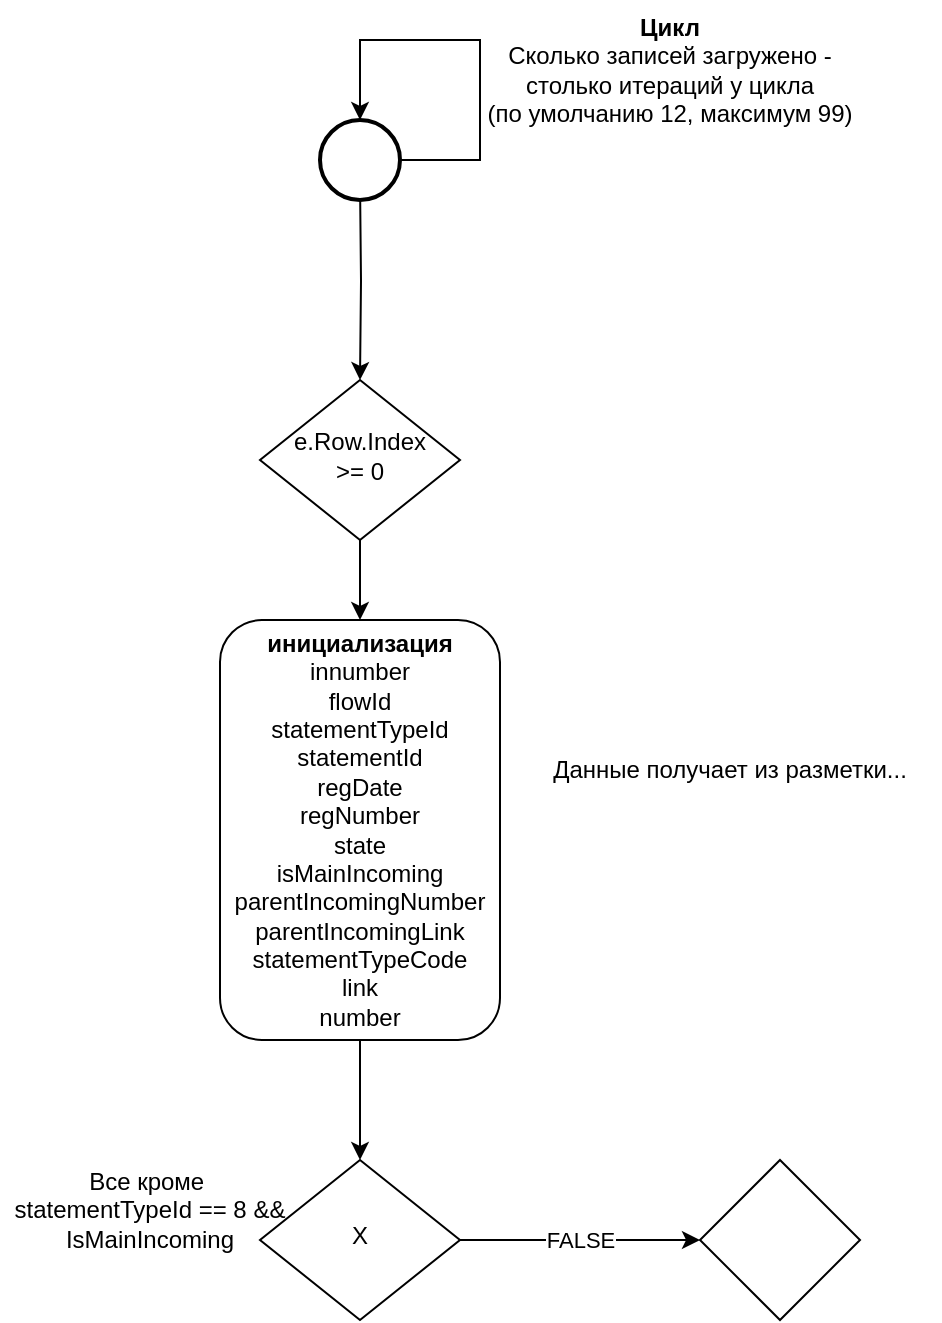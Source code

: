 <mxfile version="20.2.8" type="github">
  <diagram id="C5RBs43oDa-KdzZeNtuy" name="Page-1">
    <mxGraphModel dx="611" dy="2041" grid="1" gridSize="10" guides="1" tooltips="1" connect="1" arrows="1" fold="1" page="1" pageScale="1" pageWidth="827" pageHeight="1169" math="0" shadow="0">
      <root>
        <mxCell id="WIyWlLk6GJQsqaUBKTNV-0" />
        <mxCell id="WIyWlLk6GJQsqaUBKTNV-1" parent="WIyWlLk6GJQsqaUBKTNV-0" />
        <mxCell id="D6D7XB3cmuAuXM4LaKSe-6" style="edgeStyle=orthogonalEdgeStyle;rounded=0;orthogonalLoop=1;jettySize=auto;html=1;exitX=0.5;exitY=1;exitDx=0;exitDy=0;entryX=0.5;entryY=0;entryDx=0;entryDy=0;" edge="1" parent="WIyWlLk6GJQsqaUBKTNV-1" source="WIyWlLk6GJQsqaUBKTNV-6" target="WIyWlLk6GJQsqaUBKTNV-12">
          <mxGeometry relative="1" as="geometry" />
        </mxCell>
        <mxCell id="WIyWlLk6GJQsqaUBKTNV-6" value="e.Row.Index &lt;br&gt;&amp;gt;= 0" style="rhombus;whiteSpace=wrap;html=1;shadow=0;fontFamily=Helvetica;fontSize=12;align=center;strokeWidth=1;spacing=6;spacingTop=-4;" parent="WIyWlLk6GJQsqaUBKTNV-1" vertex="1">
          <mxGeometry x="130" y="110" width="100" height="80" as="geometry" />
        </mxCell>
        <mxCell id="D6D7XB3cmuAuXM4LaKSe-9" style="edgeStyle=orthogonalEdgeStyle;rounded=0;orthogonalLoop=1;jettySize=auto;html=1;" edge="1" parent="WIyWlLk6GJQsqaUBKTNV-1" source="WIyWlLk6GJQsqaUBKTNV-12" target="D6D7XB3cmuAuXM4LaKSe-8">
          <mxGeometry relative="1" as="geometry" />
        </mxCell>
        <mxCell id="WIyWlLk6GJQsqaUBKTNV-12" value="&lt;b&gt;инициализация&lt;br&gt;&lt;/b&gt;innumber&lt;br&gt;flowId&lt;br&gt;statementTypeId&lt;br&gt;statementId&lt;br&gt;regDate&lt;br&gt;regNumber&lt;br&gt;state&lt;br&gt;isMainIncoming&lt;br&gt;parentIncomingNumber&lt;br&gt;parentIncomingLink&lt;br&gt;statementTypeCode&lt;br&gt;link&lt;br&gt;number" style="rounded=1;whiteSpace=wrap;html=1;fontSize=12;glass=0;strokeWidth=1;shadow=0;" parent="WIyWlLk6GJQsqaUBKTNV-1" vertex="1">
          <mxGeometry x="110" y="230" width="140" height="210" as="geometry" />
        </mxCell>
        <mxCell id="D6D7XB3cmuAuXM4LaKSe-1" style="edgeStyle=orthogonalEdgeStyle;rounded=0;orthogonalLoop=1;jettySize=auto;html=1;" edge="1" parent="WIyWlLk6GJQsqaUBKTNV-1" target="WIyWlLk6GJQsqaUBKTNV-6">
          <mxGeometry relative="1" as="geometry">
            <mxPoint x="180" y="10" as="sourcePoint" />
          </mxGeometry>
        </mxCell>
        <mxCell id="D6D7XB3cmuAuXM4LaKSe-0" value="" style="strokeWidth=2;html=1;shape=mxgraph.flowchart.start_2;whiteSpace=wrap;" vertex="1" parent="WIyWlLk6GJQsqaUBKTNV-1">
          <mxGeometry x="160" y="-20" width="40" height="40" as="geometry" />
        </mxCell>
        <mxCell id="D6D7XB3cmuAuXM4LaKSe-2" style="edgeStyle=orthogonalEdgeStyle;rounded=0;orthogonalLoop=1;jettySize=auto;html=1;entryX=0.5;entryY=0;entryDx=0;entryDy=0;entryPerimeter=0;exitX=1;exitY=0.5;exitDx=0;exitDy=0;exitPerimeter=0;" edge="1" parent="WIyWlLk6GJQsqaUBKTNV-1" source="D6D7XB3cmuAuXM4LaKSe-0" target="D6D7XB3cmuAuXM4LaKSe-0">
          <mxGeometry relative="1" as="geometry">
            <Array as="points">
              <mxPoint x="240" />
              <mxPoint x="240" y="-60" />
              <mxPoint x="180" y="-60" />
            </Array>
          </mxGeometry>
        </mxCell>
        <mxCell id="D6D7XB3cmuAuXM4LaKSe-4" value="&lt;b&gt;Цикл&lt;/b&gt;&lt;br&gt;Сколько записей загружено - столько итераций у цикла&lt;br&gt;(по умолчанию 12, максимум 99)" style="text;html=1;strokeColor=none;fillColor=none;align=center;verticalAlign=middle;whiteSpace=wrap;rounded=0;" vertex="1" parent="WIyWlLk6GJQsqaUBKTNV-1">
          <mxGeometry x="230" y="-80" width="210" height="70" as="geometry" />
        </mxCell>
        <mxCell id="D6D7XB3cmuAuXM4LaKSe-7" value="Данные получает из разметки..." style="text;html=1;strokeColor=none;fillColor=none;align=center;verticalAlign=middle;whiteSpace=wrap;rounded=0;" vertex="1" parent="WIyWlLk6GJQsqaUBKTNV-1">
          <mxGeometry x="260" y="290" width="210" height="30" as="geometry" />
        </mxCell>
        <mxCell id="D6D7XB3cmuAuXM4LaKSe-12" value="FALSE" style="edgeStyle=orthogonalEdgeStyle;rounded=0;orthogonalLoop=1;jettySize=auto;html=1;" edge="1" parent="WIyWlLk6GJQsqaUBKTNV-1" source="D6D7XB3cmuAuXM4LaKSe-8" target="D6D7XB3cmuAuXM4LaKSe-11">
          <mxGeometry relative="1" as="geometry" />
        </mxCell>
        <mxCell id="D6D7XB3cmuAuXM4LaKSe-8" value="Х" style="rhombus;whiteSpace=wrap;html=1;shadow=0;fontFamily=Helvetica;fontSize=12;align=center;strokeWidth=1;spacing=6;spacingTop=-4;" vertex="1" parent="WIyWlLk6GJQsqaUBKTNV-1">
          <mxGeometry x="130" y="500" width="100" height="80" as="geometry" />
        </mxCell>
        <mxCell id="D6D7XB3cmuAuXM4LaKSe-10" value="Все кроме&amp;nbsp;&lt;br&gt;statementTypeId == 8 &amp;amp;&amp;amp; IsMainIncoming" style="text;html=1;strokeColor=none;fillColor=none;align=center;verticalAlign=middle;whiteSpace=wrap;rounded=0;" vertex="1" parent="WIyWlLk6GJQsqaUBKTNV-1">
          <mxGeometry y="500" width="150" height="50" as="geometry" />
        </mxCell>
        <mxCell id="D6D7XB3cmuAuXM4LaKSe-11" value="" style="rhombus;whiteSpace=wrap;html=1;shadow=0;strokeWidth=1;spacing=6;spacingTop=-4;" vertex="1" parent="WIyWlLk6GJQsqaUBKTNV-1">
          <mxGeometry x="350" y="500" width="80" height="80" as="geometry" />
        </mxCell>
      </root>
    </mxGraphModel>
  </diagram>
</mxfile>

